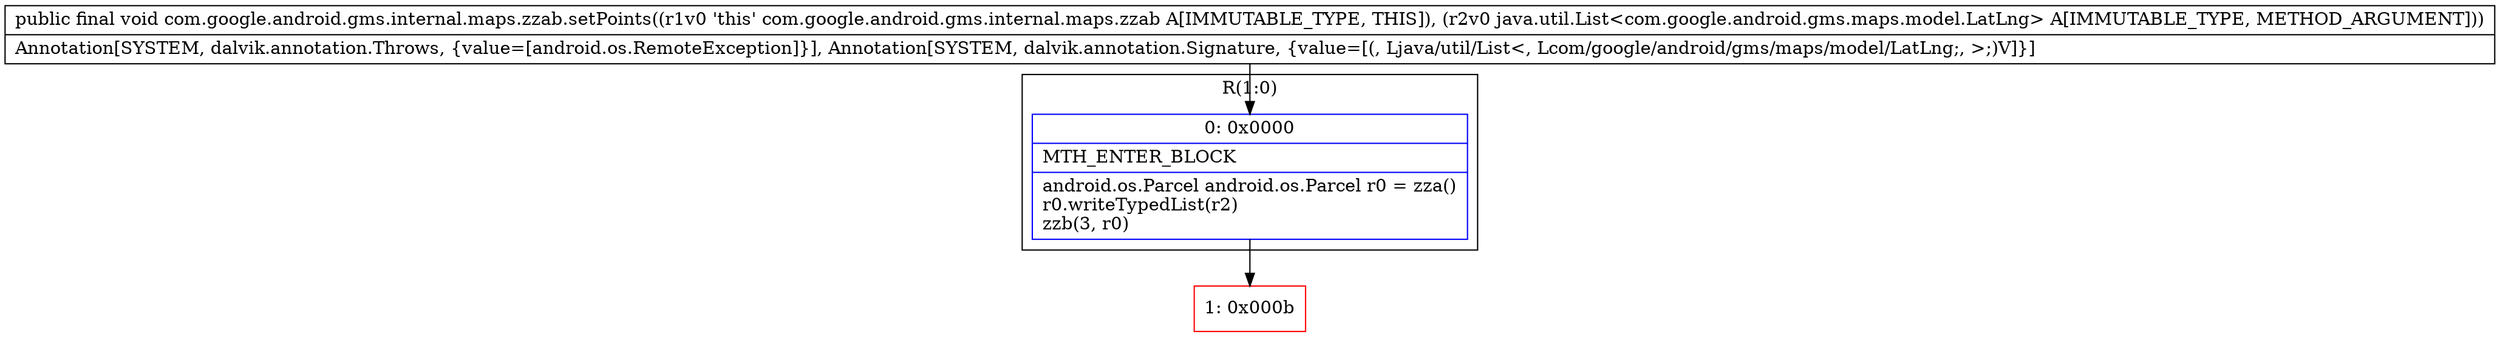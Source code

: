 digraph "CFG forcom.google.android.gms.internal.maps.zzab.setPoints(Ljava\/util\/List;)V" {
subgraph cluster_Region_535835264 {
label = "R(1:0)";
node [shape=record,color=blue];
Node_0 [shape=record,label="{0\:\ 0x0000|MTH_ENTER_BLOCK\l|android.os.Parcel android.os.Parcel r0 = zza()\lr0.writeTypedList(r2)\lzzb(3, r0)\l}"];
}
Node_1 [shape=record,color=red,label="{1\:\ 0x000b}"];
MethodNode[shape=record,label="{public final void com.google.android.gms.internal.maps.zzab.setPoints((r1v0 'this' com.google.android.gms.internal.maps.zzab A[IMMUTABLE_TYPE, THIS]), (r2v0 java.util.List\<com.google.android.gms.maps.model.LatLng\> A[IMMUTABLE_TYPE, METHOD_ARGUMENT]))  | Annotation[SYSTEM, dalvik.annotation.Throws, \{value=[android.os.RemoteException]\}], Annotation[SYSTEM, dalvik.annotation.Signature, \{value=[(, Ljava\/util\/List\<, Lcom\/google\/android\/gms\/maps\/model\/LatLng;, \>;)V]\}]\l}"];
MethodNode -> Node_0;
Node_0 -> Node_1;
}

